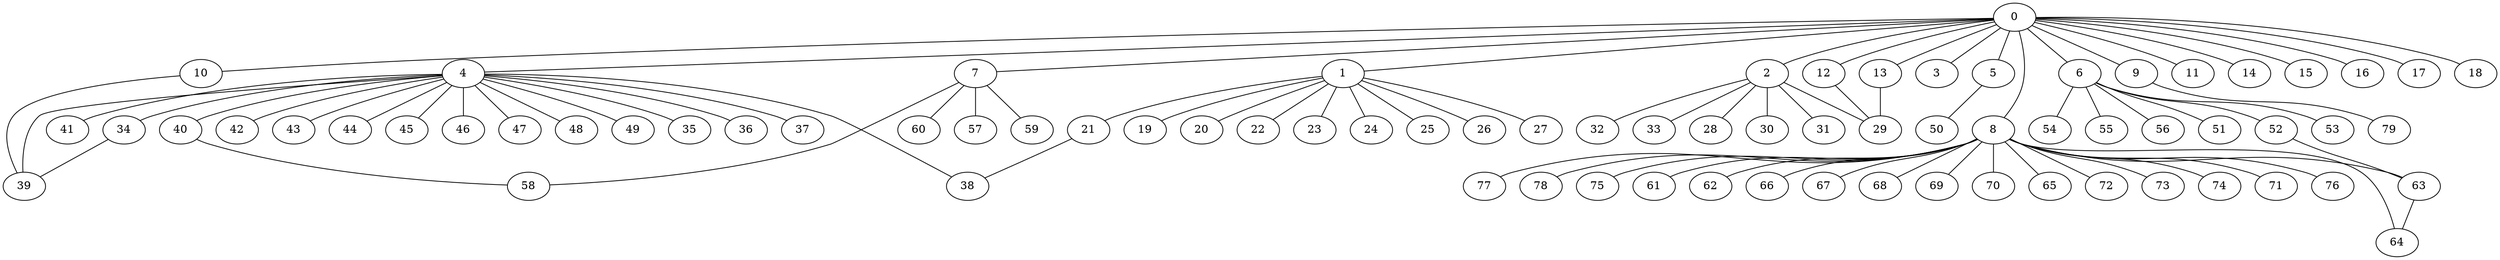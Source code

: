 
graph graphname {
    0 -- 1
0 -- 2
0 -- 3
0 -- 4
0 -- 5
0 -- 6
0 -- 7
0 -- 8
0 -- 9
0 -- 10
0 -- 11
0 -- 12
0 -- 13
0 -- 14
0 -- 15
0 -- 16
0 -- 17
0 -- 18
1 -- 19
1 -- 20
1 -- 21
1 -- 22
1 -- 23
1 -- 24
1 -- 25
1 -- 26
1 -- 27
2 -- 32
2 -- 33
2 -- 28
2 -- 29
2 -- 30
2 -- 31
4 -- 34
4 -- 35
4 -- 36
4 -- 37
4 -- 38
4 -- 39
4 -- 40
4 -- 41
4 -- 42
4 -- 43
4 -- 44
4 -- 45
4 -- 46
4 -- 47
4 -- 48
4 -- 49
5 -- 50
6 -- 51
6 -- 52
6 -- 53
6 -- 54
6 -- 55
6 -- 56
7 -- 57
7 -- 58
7 -- 59
7 -- 60
8 -- 64
8 -- 66
8 -- 67
8 -- 68
8 -- 69
8 -- 70
8 -- 65
8 -- 72
8 -- 73
8 -- 74
8 -- 71
8 -- 76
8 -- 77
8 -- 78
8 -- 75
8 -- 61
8 -- 62
8 -- 63
9 -- 79
10 -- 39
12 -- 29
13 -- 29
21 -- 38
34 -- 39
40 -- 58
52 -- 63
63 -- 64

}
